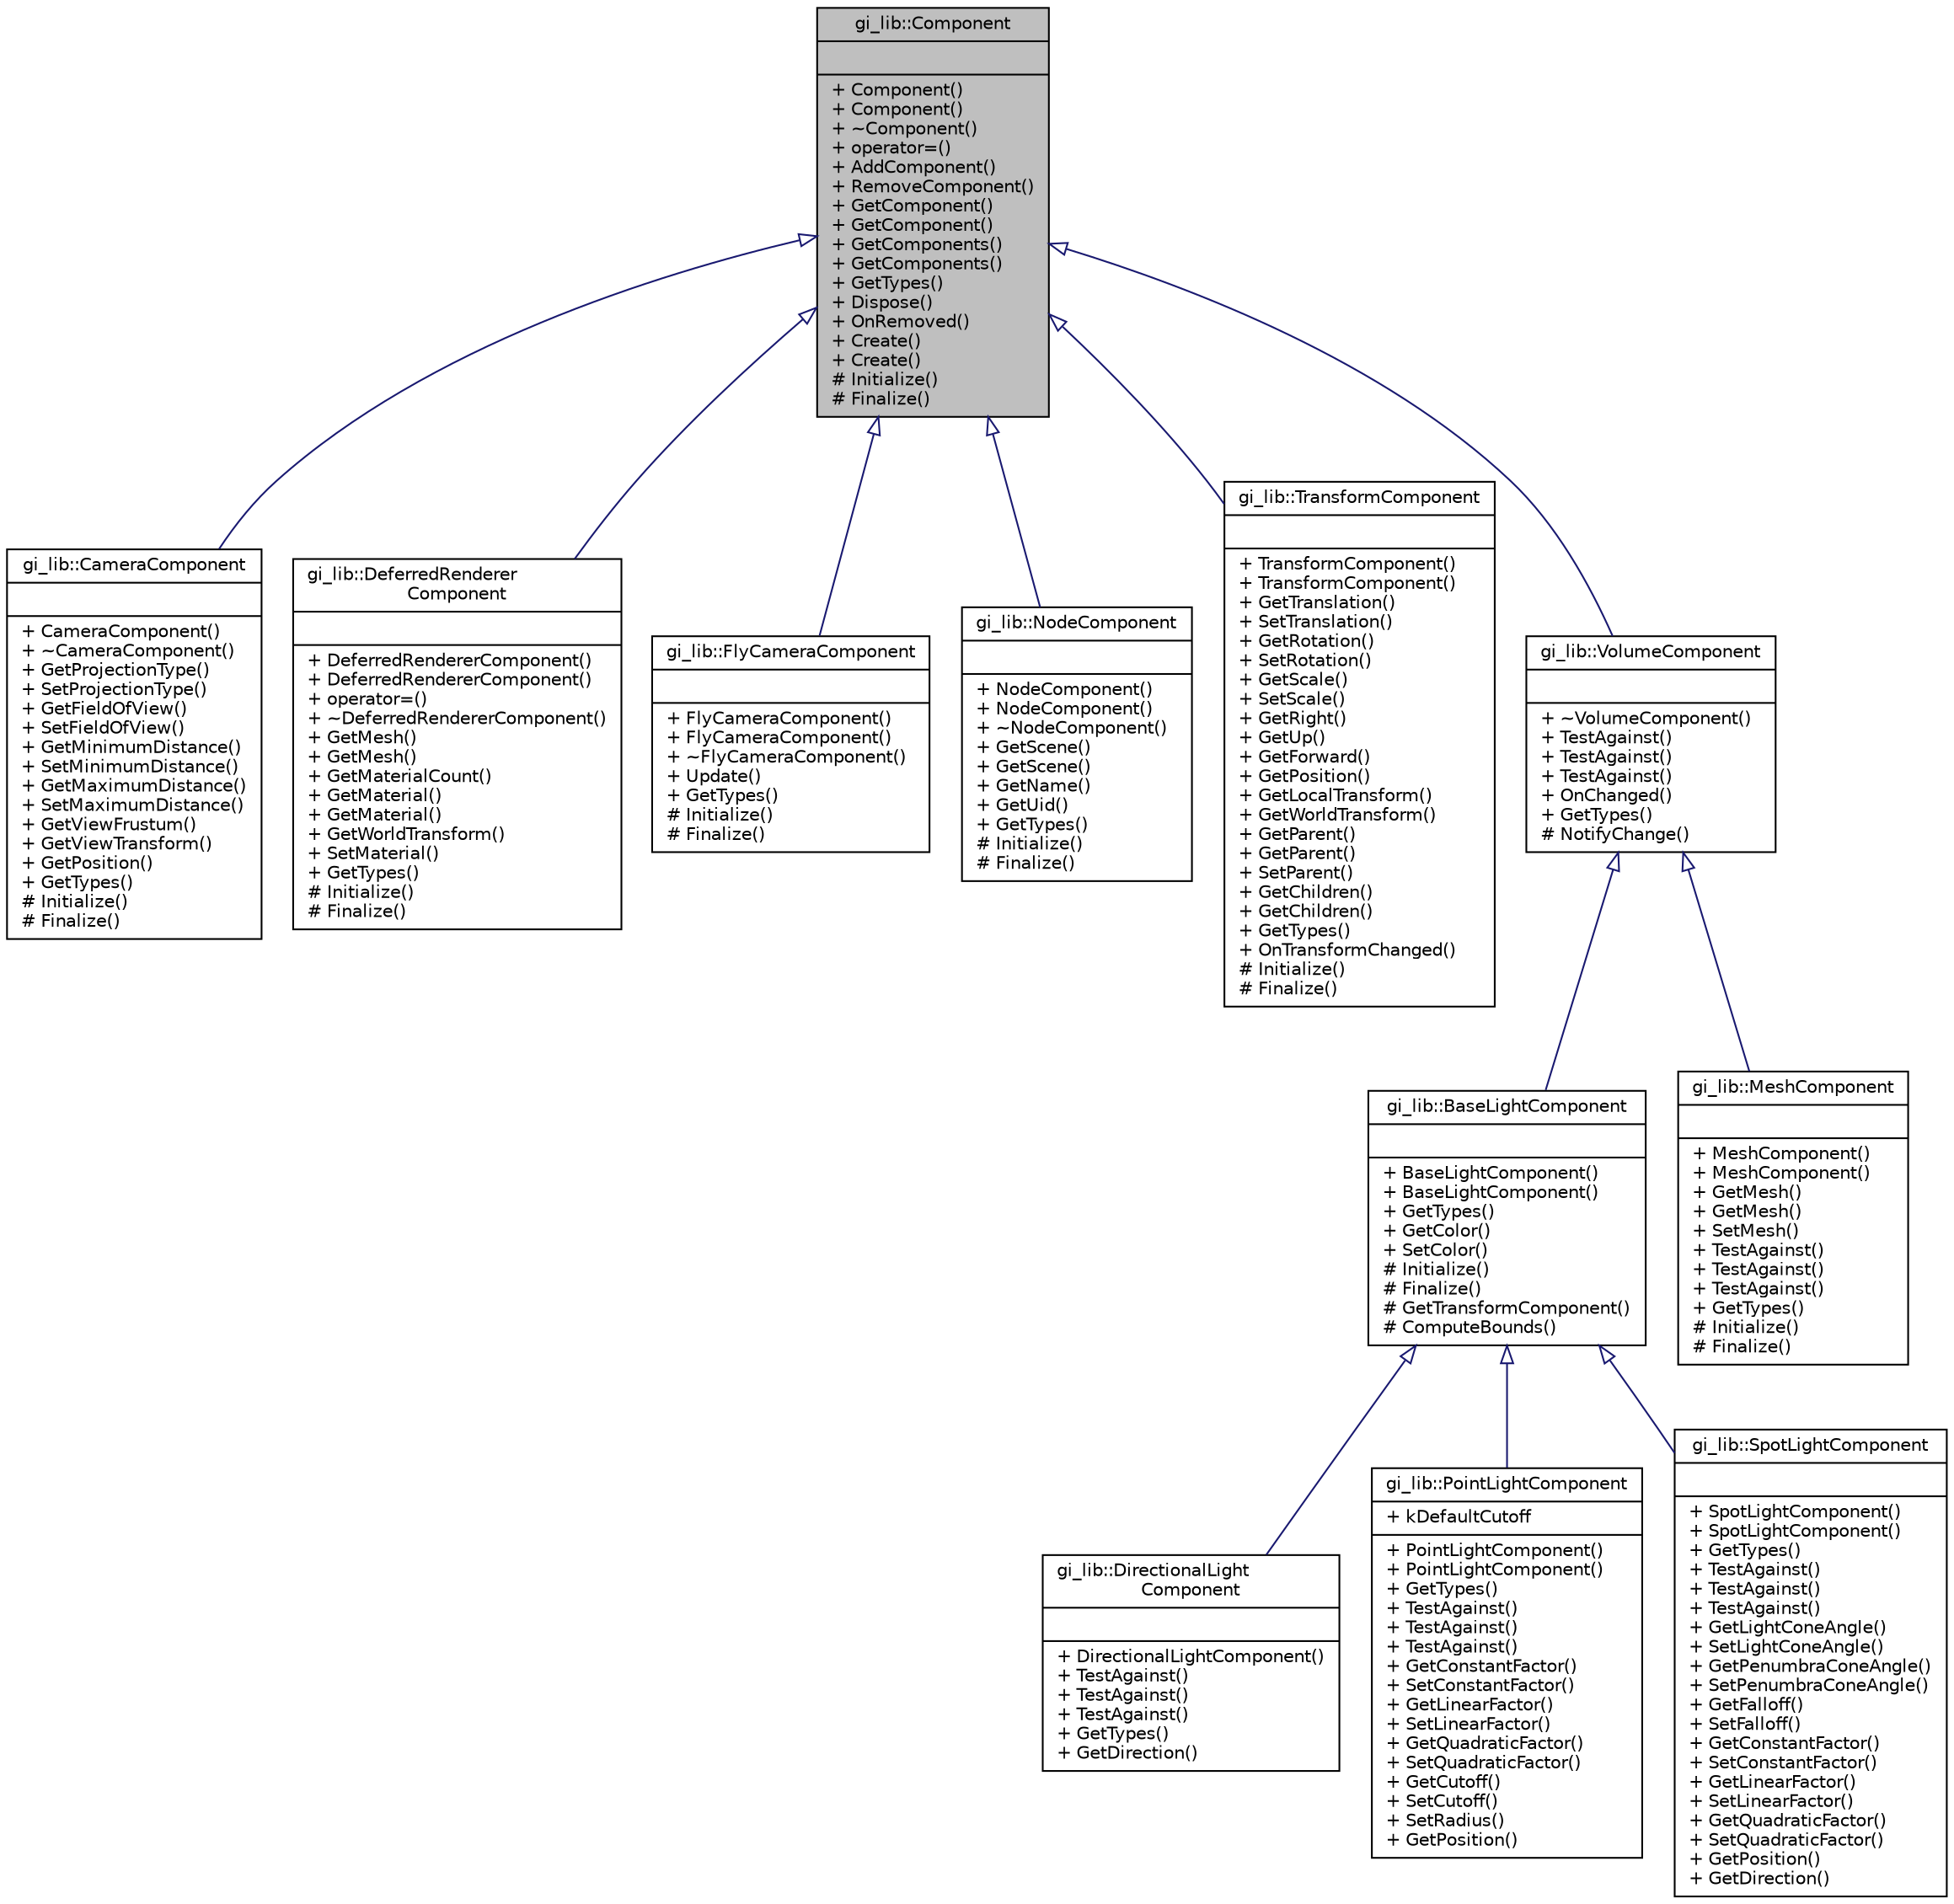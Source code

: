 digraph "gi_lib::Component"
{
  edge [fontname="Helvetica",fontsize="10",labelfontname="Helvetica",labelfontsize="10"];
  node [fontname="Helvetica",fontsize="10",shape=record];
  Node1 [label="{gi_lib::Component\n||+ Component()\l+ Component()\l+ ~Component()\l+ operator=()\l+ AddComponent()\l+ RemoveComponent()\l+ GetComponent()\l+ GetComponent()\l+ GetComponents()\l+ GetComponents()\l+ GetTypes()\l+ Dispose()\l+ OnRemoved()\l+ Create()\l+ Create()\l# Initialize()\l# Finalize()\l}",height=0.2,width=0.4,color="black", fillcolor="grey75", style="filled", fontcolor="black"];
  Node1 -> Node2 [dir="back",color="midnightblue",fontsize="10",style="solid",arrowtail="onormal",fontname="Helvetica"];
  Node2 [label="{gi_lib::CameraComponent\n||+ CameraComponent()\l+ ~CameraComponent()\l+ GetProjectionType()\l+ SetProjectionType()\l+ GetFieldOfView()\l+ SetFieldOfView()\l+ GetMinimumDistance()\l+ SetMinimumDistance()\l+ GetMaximumDistance()\l+ SetMaximumDistance()\l+ GetViewFrustum()\l+ GetViewTransform()\l+ GetPosition()\l+ GetTypes()\l# Initialize()\l# Finalize()\l}",height=0.2,width=0.4,color="black", fillcolor="white", style="filled",URL="$classgi__lib_1_1_camera_component.html",tooltip="Basic class for camera components. "];
  Node1 -> Node3 [dir="back",color="midnightblue",fontsize="10",style="solid",arrowtail="onormal",fontname="Helvetica"];
  Node3 [label="{gi_lib::DeferredRenderer\lComponent\n||+ DeferredRendererComponent()\l+ DeferredRendererComponent()\l+ operator=()\l+ ~DeferredRendererComponent()\l+ GetMesh()\l+ GetMesh()\l+ GetMaterialCount()\l+ GetMaterial()\l+ GetMaterial()\l+ GetWorldTransform()\l+ SetMaterial()\l+ GetTypes()\l# Initialize()\l# Finalize()\l}",height=0.2,width=0.4,color="black", fillcolor="white", style="filled",URL="$classgi__lib_1_1_deferred_renderer_component.html",tooltip="Component used to draw object using a deferred renderer. The component will store one material per me..."];
  Node1 -> Node4 [dir="back",color="midnightblue",fontsize="10",style="solid",arrowtail="onormal",fontname="Helvetica"];
  Node4 [label="{gi_lib::FlyCameraComponent\n||+ FlyCameraComponent()\l+ FlyCameraComponent()\l+ ~FlyCameraComponent()\l+ Update()\l+ GetTypes()\l# Initialize()\l# Finalize()\l}",height=0.2,width=0.4,color="black", fillcolor="white", style="filled",URL="$classgi__lib_1_1_fly_camera_component.html",tooltip="Component used to move an aerial camera. "];
  Node1 -> Node5 [dir="back",color="midnightblue",fontsize="10",style="solid",arrowtail="onormal",fontname="Helvetica"];
  Node5 [label="{gi_lib::NodeComponent\n||+ NodeComponent()\l+ NodeComponent()\l+ ~NodeComponent()\l+ GetScene()\l+ GetScene()\l+ GetName()\l+ GetUid()\l+ GetTypes()\l# Initialize()\l# Finalize()\l}",height=0.2,width=0.4,color="black", fillcolor="white", style="filled",URL="$classgi__lib_1_1_node_component.html",tooltip="Node component used to link a scene to its nodes. "];
  Node1 -> Node6 [dir="back",color="midnightblue",fontsize="10",style="solid",arrowtail="onormal",fontname="Helvetica"];
  Node6 [label="{gi_lib::TransformComponent\n||+ TransformComponent()\l+ TransformComponent()\l+ GetTranslation()\l+ SetTranslation()\l+ GetRotation()\l+ SetRotation()\l+ GetScale()\l+ SetScale()\l+ GetRight()\l+ GetUp()\l+ GetForward()\l+ GetPosition()\l+ GetLocalTransform()\l+ GetWorldTransform()\l+ GetParent()\l+ GetParent()\l+ SetParent()\l+ GetChildren()\l+ GetChildren()\l+ GetTypes()\l+ OnTransformChanged()\l# Initialize()\l# Finalize()\l}",height=0.2,width=0.4,color="black", fillcolor="white", style="filled",URL="$classgi__lib_1_1_transform_component.html",tooltip="Expose 3D-space transform capabilities. The composite transformation is calculated by applying the sc..."];
  Node1 -> Node7 [dir="back",color="midnightblue",fontsize="10",style="solid",arrowtail="onormal",fontname="Helvetica"];
  Node7 [label="{gi_lib::VolumeComponent\n||+ ~VolumeComponent()\l+ TestAgainst()\l+ TestAgainst()\l+ TestAgainst()\l+ OnChanged()\l+ GetTypes()\l# NotifyChange()\l}",height=0.2,width=0.4,color="black", fillcolor="white", style="filled",URL="$classgi__lib_1_1_volume_component.html",tooltip="Contains informations about an axis-aligned bounding box surrounding the node. "];
  Node7 -> Node8 [dir="back",color="midnightblue",fontsize="10",style="solid",arrowtail="onormal",fontname="Helvetica"];
  Node8 [label="{gi_lib::BaseLightComponent\n||+ BaseLightComponent()\l+ BaseLightComponent()\l+ GetTypes()\l+ GetColor()\l+ SetColor()\l# Initialize()\l# Finalize()\l# GetTransformComponent()\l# ComputeBounds()\l}",height=0.2,width=0.4,color="black", fillcolor="white", style="filled",URL="$classgi__lib_1_1_base_light_component.html",tooltip="Base class for each light. "];
  Node8 -> Node9 [dir="back",color="midnightblue",fontsize="10",style="solid",arrowtail="onormal",fontname="Helvetica"];
  Node9 [label="{gi_lib::DirectionalLight\lComponent\n||+ DirectionalLightComponent()\l+ TestAgainst()\l+ TestAgainst()\l+ TestAgainst()\l+ GetTypes()\l+ GetDirection()\l}",height=0.2,width=0.4,color="black", fillcolor="white", style="filled",URL="$classgi__lib_1_1_directional_light_component.html",tooltip="Represents a single directional light. A directional light is a light that has no position and irradi..."];
  Node8 -> Node10 [dir="back",color="midnightblue",fontsize="10",style="solid",arrowtail="onormal",fontname="Helvetica"];
  Node10 [label="{gi_lib::PointLightComponent\n|+ kDefaultCutoff\l|+ PointLightComponent()\l+ PointLightComponent()\l+ GetTypes()\l+ TestAgainst()\l+ TestAgainst()\l+ TestAgainst()\l+ GetConstantFactor()\l+ SetConstantFactor()\l+ GetLinearFactor()\l+ SetLinearFactor()\l+ GetQuadraticFactor()\l+ SetQuadraticFactor()\l+ GetCutoff()\l+ SetCutoff()\l+ SetRadius()\l+ GetPosition()\l}",height=0.2,width=0.4,color="black", fillcolor="white", style="filled",URL="$classgi__lib_1_1_point_light_component.html",tooltip="Represents a single point light. A point light is a light that has a position and irradiates light in..."];
  Node8 -> Node11 [dir="back",color="midnightblue",fontsize="10",style="solid",arrowtail="onormal",fontname="Helvetica"];
  Node11 [label="{gi_lib::SpotLightComponent\n||+ SpotLightComponent()\l+ SpotLightComponent()\l+ GetTypes()\l+ TestAgainst()\l+ TestAgainst()\l+ TestAgainst()\l+ GetLightConeAngle()\l+ SetLightConeAngle()\l+ GetPenumbraConeAngle()\l+ SetPenumbraConeAngle()\l+ GetFalloff()\l+ SetFalloff()\l+ GetConstantFactor()\l+ SetConstantFactor()\l+ GetLinearFactor()\l+ SetLinearFactor()\l+ GetQuadraticFactor()\l+ SetQuadraticFactor()\l+ GetPosition()\l+ GetDirection()\l}",height=0.2,width=0.4,color="black", fillcolor="white", style="filled",URL="$classgi__lib_1_1_spot_light_component.html",tooltip="Represents a single spot light. A spotlight is a light that irradiates from one point towards a direc..."];
  Node7 -> Node12 [dir="back",color="midnightblue",fontsize="10",style="solid",arrowtail="onormal",fontname="Helvetica"];
  Node12 [label="{gi_lib::MeshComponent\n||+ MeshComponent()\l+ MeshComponent()\l+ GetMesh()\l+ GetMesh()\l+ SetMesh()\l+ TestAgainst()\l+ TestAgainst()\l+ TestAgainst()\l+ GetTypes()\l# Initialize()\l# Finalize()\l}",height=0.2,width=0.4,color="black", fillcolor="white", style="filled",URL="$classgi__lib_1_1_mesh_component.html",tooltip="Mesh component. "];
}
